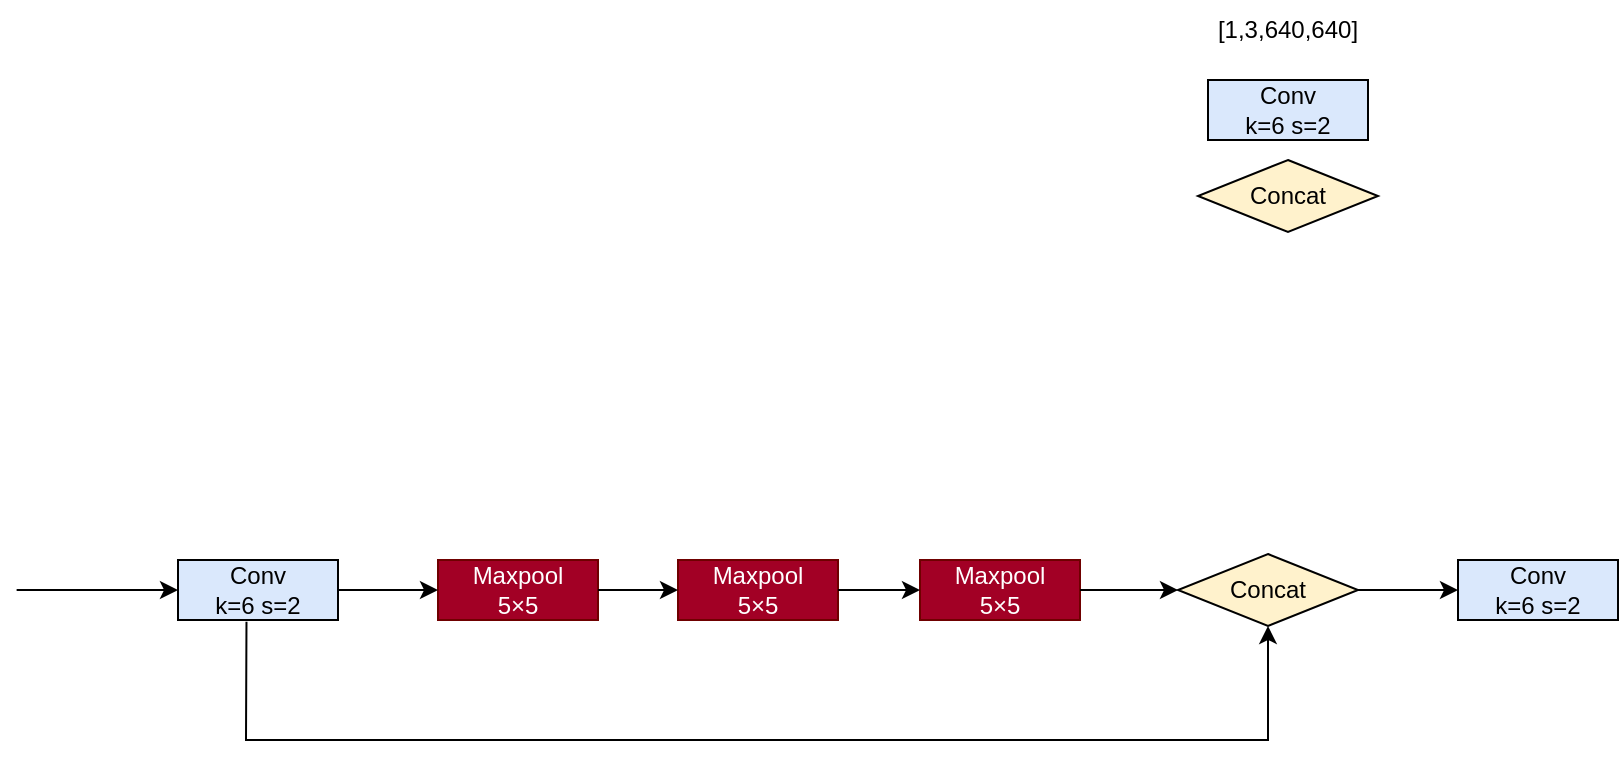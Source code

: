 <mxfile version="21.3.2" type="github">
  <diagram name="第 1 页" id="RSp3KDEHoxh-OFUfuOCe">
    <mxGraphModel dx="1099" dy="617" grid="1" gridSize="10" guides="1" tooltips="1" connect="1" arrows="1" fold="1" page="1" pageScale="1" pageWidth="827" pageHeight="1169" math="0" shadow="0">
      <root>
        <mxCell id="0" />
        <mxCell id="1" parent="0" />
        <mxCell id="sUZADojSoTXHIQ3Wr3C0-1" value="[1,3,640,640]" style="rounded=0;whiteSpace=wrap;html=1;fillColor=none;strokeColor=none;" vertex="1" parent="1">
          <mxGeometry x="1365" y="70" width="120" height="30" as="geometry" />
        </mxCell>
        <mxCell id="sUZADojSoTXHIQ3Wr3C0-2" value="Conv&lt;br&gt;k=6 s=2" style="rounded=0;whiteSpace=wrap;html=1;fillColor=#dae8fc;strokeColor=#000000;" vertex="1" parent="1">
          <mxGeometry x="1385" y="110" width="80" height="30" as="geometry" />
        </mxCell>
        <mxCell id="sUZADojSoTXHIQ3Wr3C0-3" value="Concat" style="rhombus;whiteSpace=wrap;html=1;fillColor=#fff2cc;strokeColor=#000000;" vertex="1" parent="1">
          <mxGeometry x="1380" y="150" width="90" height="36" as="geometry" />
        </mxCell>
        <mxCell id="sUZADojSoTXHIQ3Wr3C0-4" value="Conv&lt;br&gt;k=6 s=2" style="rounded=0;whiteSpace=wrap;html=1;fillColor=#dae8fc;strokeColor=#000000;" vertex="1" parent="1">
          <mxGeometry x="870" y="350" width="80" height="30" as="geometry" />
        </mxCell>
        <mxCell id="sUZADojSoTXHIQ3Wr3C0-5" value="Conv&lt;br&gt;k=6 s=2" style="rounded=0;whiteSpace=wrap;html=1;fillColor=#dae8fc;strokeColor=#000000;" vertex="1" parent="1">
          <mxGeometry x="1510" y="350" width="80" height="30" as="geometry" />
        </mxCell>
        <mxCell id="sUZADojSoTXHIQ3Wr3C0-6" value="Concat" style="rhombus;whiteSpace=wrap;html=1;fillColor=#fff2cc;strokeColor=#000000;" vertex="1" parent="1">
          <mxGeometry x="1370" y="347" width="90" height="36" as="geometry" />
        </mxCell>
        <mxCell id="sUZADojSoTXHIQ3Wr3C0-7" value="Maxpool&lt;br&gt;5×5" style="rounded=0;whiteSpace=wrap;html=1;fillColor=#a20025;strokeColor=#6F0000;fontColor=#ffffff;" vertex="1" parent="1">
          <mxGeometry x="1241" y="350" width="80" height="30" as="geometry" />
        </mxCell>
        <mxCell id="sUZADojSoTXHIQ3Wr3C0-8" value="Maxpool&lt;br&gt;5×5" style="rounded=0;whiteSpace=wrap;html=1;fillColor=#a20025;strokeColor=#6F0000;fontColor=#ffffff;" vertex="1" parent="1">
          <mxGeometry x="1000" y="350" width="80" height="30" as="geometry" />
        </mxCell>
        <mxCell id="sUZADojSoTXHIQ3Wr3C0-9" value="Maxpool&lt;br&gt;5×5" style="rounded=0;whiteSpace=wrap;html=1;fillColor=#a20025;strokeColor=#6F0000;fontColor=#ffffff;" vertex="1" parent="1">
          <mxGeometry x="1120" y="350" width="80" height="30" as="geometry" />
        </mxCell>
        <mxCell id="sUZADojSoTXHIQ3Wr3C0-10" value="" style="endArrow=classic;html=1;rounded=0;entryX=0;entryY=0.5;entryDx=0;entryDy=0;" edge="1" parent="1" target="sUZADojSoTXHIQ3Wr3C0-4">
          <mxGeometry width="50" height="50" relative="1" as="geometry">
            <mxPoint x="789.31" y="365" as="sourcePoint" />
            <mxPoint x="1160" y="220" as="targetPoint" />
          </mxGeometry>
        </mxCell>
        <mxCell id="sUZADojSoTXHIQ3Wr3C0-12" value="" style="endArrow=classic;html=1;rounded=0;" edge="1" parent="1" source="sUZADojSoTXHIQ3Wr3C0-4" target="sUZADojSoTXHIQ3Wr3C0-8">
          <mxGeometry width="50" height="50" relative="1" as="geometry">
            <mxPoint x="799.31" y="375" as="sourcePoint" />
            <mxPoint x="880" y="375" as="targetPoint" />
          </mxGeometry>
        </mxCell>
        <mxCell id="sUZADojSoTXHIQ3Wr3C0-13" value="" style="endArrow=classic;html=1;rounded=0;" edge="1" parent="1" source="sUZADojSoTXHIQ3Wr3C0-8" target="sUZADojSoTXHIQ3Wr3C0-9">
          <mxGeometry width="50" height="50" relative="1" as="geometry">
            <mxPoint x="809.31" y="385" as="sourcePoint" />
            <mxPoint x="890" y="385" as="targetPoint" />
          </mxGeometry>
        </mxCell>
        <mxCell id="sUZADojSoTXHIQ3Wr3C0-14" value="" style="endArrow=classic;html=1;rounded=0;" edge="1" parent="1" source="sUZADojSoTXHIQ3Wr3C0-9" target="sUZADojSoTXHIQ3Wr3C0-7">
          <mxGeometry width="50" height="50" relative="1" as="geometry">
            <mxPoint x="819.31" y="395" as="sourcePoint" />
            <mxPoint x="900" y="395" as="targetPoint" />
          </mxGeometry>
        </mxCell>
        <mxCell id="sUZADojSoTXHIQ3Wr3C0-15" value="" style="endArrow=classic;html=1;rounded=0;" edge="1" parent="1" source="sUZADojSoTXHIQ3Wr3C0-7" target="sUZADojSoTXHIQ3Wr3C0-6">
          <mxGeometry width="50" height="50" relative="1" as="geometry">
            <mxPoint x="829.31" y="405" as="sourcePoint" />
            <mxPoint x="910" y="405" as="targetPoint" />
          </mxGeometry>
        </mxCell>
        <mxCell id="sUZADojSoTXHIQ3Wr3C0-16" value="" style="endArrow=classic;html=1;rounded=0;" edge="1" parent="1" source="sUZADojSoTXHIQ3Wr3C0-6" target="sUZADojSoTXHIQ3Wr3C0-5">
          <mxGeometry width="50" height="50" relative="1" as="geometry">
            <mxPoint x="839.31" y="415" as="sourcePoint" />
            <mxPoint x="920" y="415" as="targetPoint" />
          </mxGeometry>
        </mxCell>
        <mxCell id="sUZADojSoTXHIQ3Wr3C0-17" value="" style="endArrow=classic;html=1;rounded=0;entryX=0.5;entryY=1;entryDx=0;entryDy=0;exitX=0.428;exitY=1.031;exitDx=0;exitDy=0;exitPerimeter=0;" edge="1" parent="1" source="sUZADojSoTXHIQ3Wr3C0-4" target="sUZADojSoTXHIQ3Wr3C0-6">
          <mxGeometry width="50" height="50" relative="1" as="geometry">
            <mxPoint x="849.31" y="425" as="sourcePoint" />
            <mxPoint x="930" y="425" as="targetPoint" />
            <Array as="points">
              <mxPoint x="904" y="440" />
              <mxPoint x="1415" y="440" />
            </Array>
          </mxGeometry>
        </mxCell>
      </root>
    </mxGraphModel>
  </diagram>
</mxfile>
